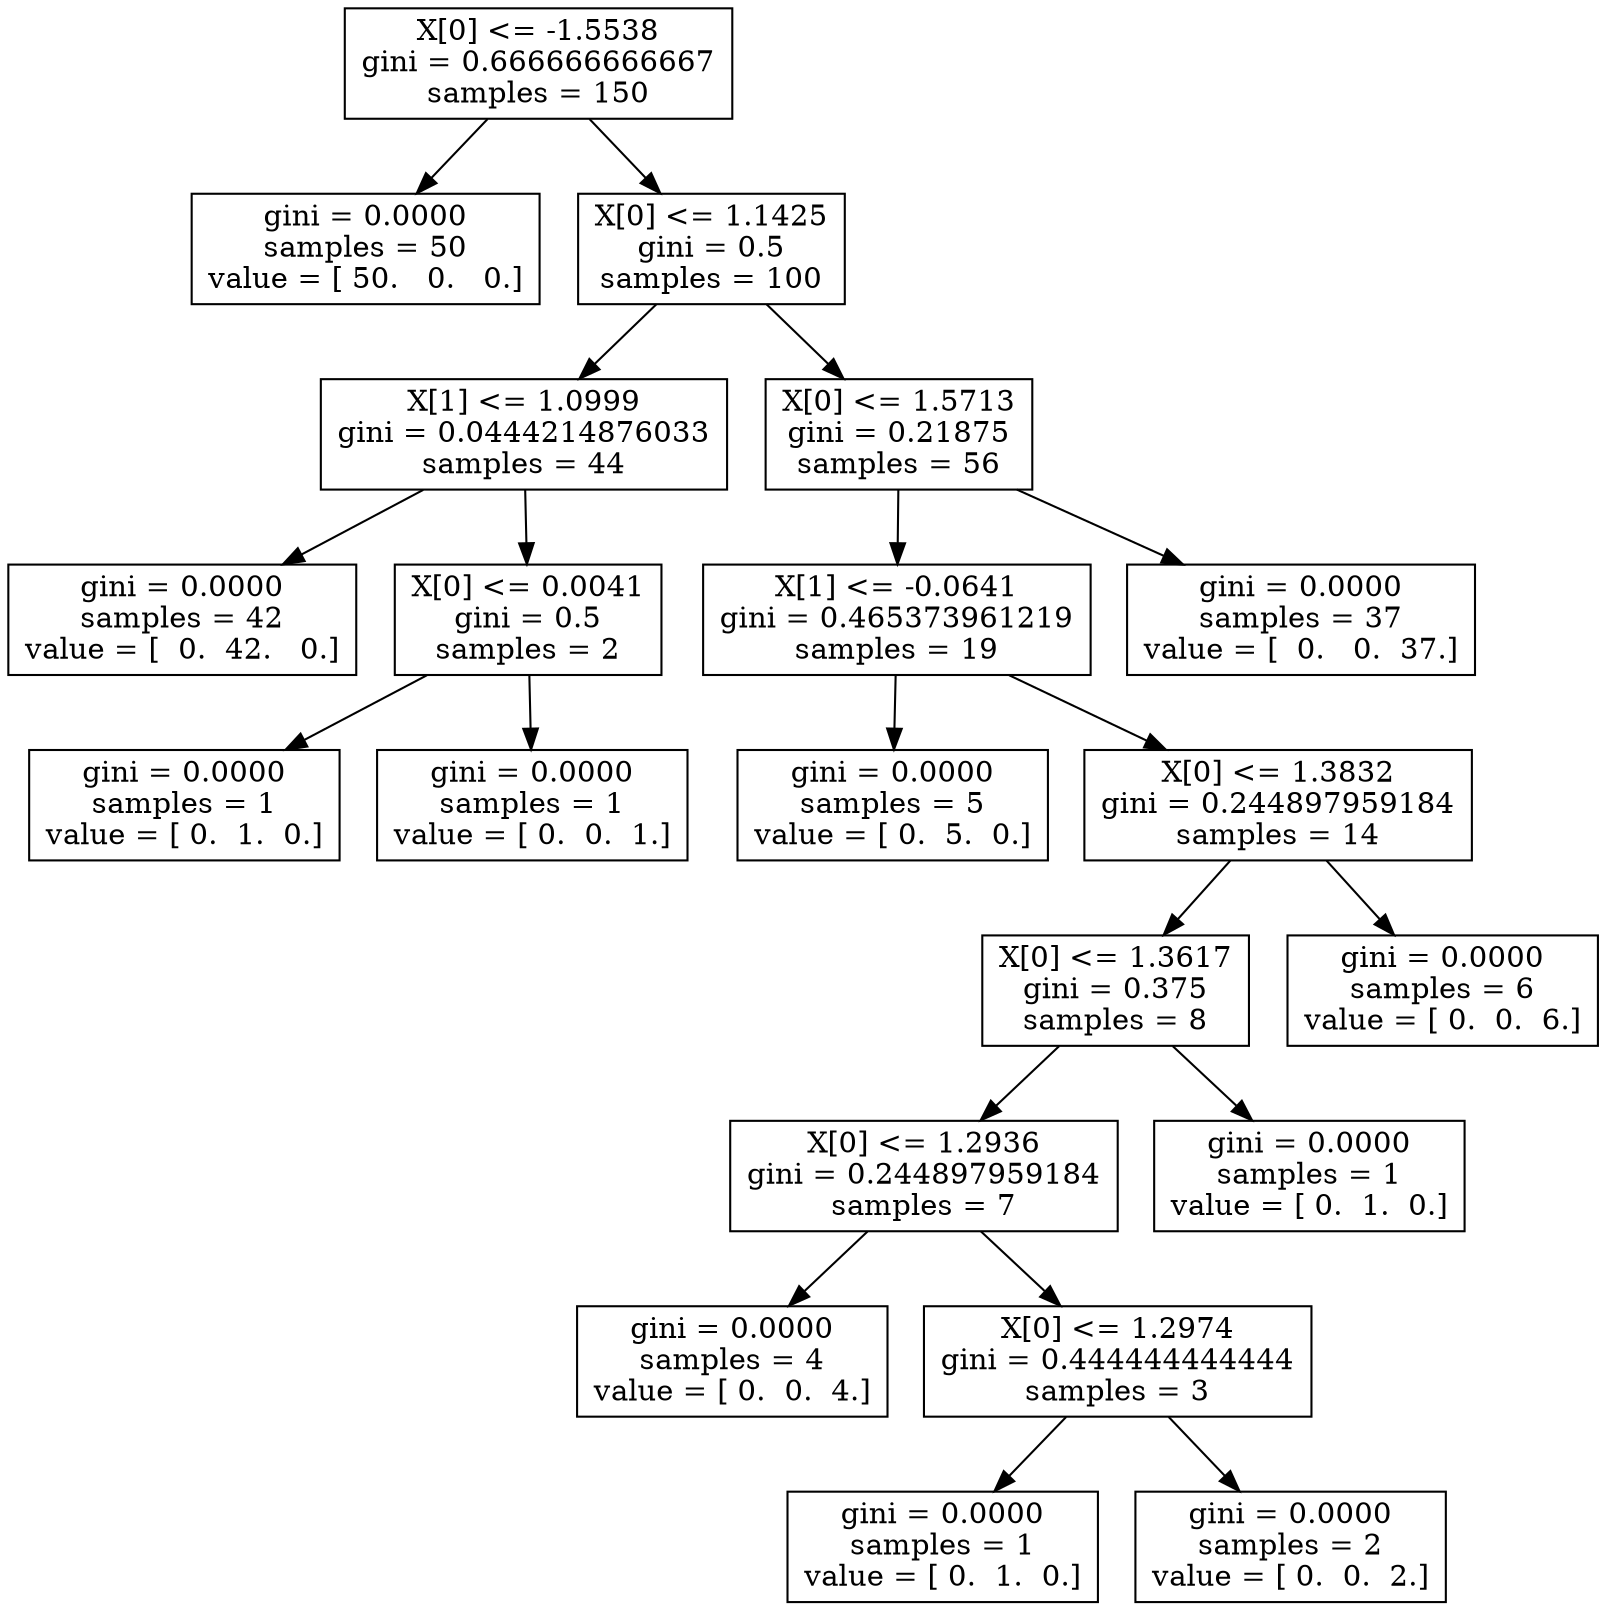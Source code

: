 digraph Tree {
0 [label="X[0] <= -1.5538\ngini = 0.666666666667\nsamples = 150", shape="box"] ;
1 [label="gini = 0.0000\nsamples = 50\nvalue = [ 50.   0.   0.]", shape="box"] ;
0 -> 1 ;
2 [label="X[0] <= 1.1425\ngini = 0.5\nsamples = 100", shape="box"] ;
0 -> 2 ;
3 [label="X[1] <= 1.0999\ngini = 0.0444214876033\nsamples = 44", shape="box"] ;
2 -> 3 ;
4 [label="gini = 0.0000\nsamples = 42\nvalue = [  0.  42.   0.]", shape="box"] ;
3 -> 4 ;
5 [label="X[0] <= 0.0041\ngini = 0.5\nsamples = 2", shape="box"] ;
3 -> 5 ;
6 [label="gini = 0.0000\nsamples = 1\nvalue = [ 0.  1.  0.]", shape="box"] ;
5 -> 6 ;
7 [label="gini = 0.0000\nsamples = 1\nvalue = [ 0.  0.  1.]", shape="box"] ;
5 -> 7 ;
8 [label="X[0] <= 1.5713\ngini = 0.21875\nsamples = 56", shape="box"] ;
2 -> 8 ;
9 [label="X[1] <= -0.0641\ngini = 0.465373961219\nsamples = 19", shape="box"] ;
8 -> 9 ;
10 [label="gini = 0.0000\nsamples = 5\nvalue = [ 0.  5.  0.]", shape="box"] ;
9 -> 10 ;
11 [label="X[0] <= 1.3832\ngini = 0.244897959184\nsamples = 14", shape="box"] ;
9 -> 11 ;
12 [label="X[0] <= 1.3617\ngini = 0.375\nsamples = 8", shape="box"] ;
11 -> 12 ;
13 [label="X[0] <= 1.2936\ngini = 0.244897959184\nsamples = 7", shape="box"] ;
12 -> 13 ;
14 [label="gini = 0.0000\nsamples = 4\nvalue = [ 0.  0.  4.]", shape="box"] ;
13 -> 14 ;
15 [label="X[0] <= 1.2974\ngini = 0.444444444444\nsamples = 3", shape="box"] ;
13 -> 15 ;
16 [label="gini = 0.0000\nsamples = 1\nvalue = [ 0.  1.  0.]", shape="box"] ;
15 -> 16 ;
17 [label="gini = 0.0000\nsamples = 2\nvalue = [ 0.  0.  2.]", shape="box"] ;
15 -> 17 ;
18 [label="gini = 0.0000\nsamples = 1\nvalue = [ 0.  1.  0.]", shape="box"] ;
12 -> 18 ;
19 [label="gini = 0.0000\nsamples = 6\nvalue = [ 0.  0.  6.]", shape="box"] ;
11 -> 19 ;
20 [label="gini = 0.0000\nsamples = 37\nvalue = [  0.   0.  37.]", shape="box"] ;
8 -> 20 ;
}